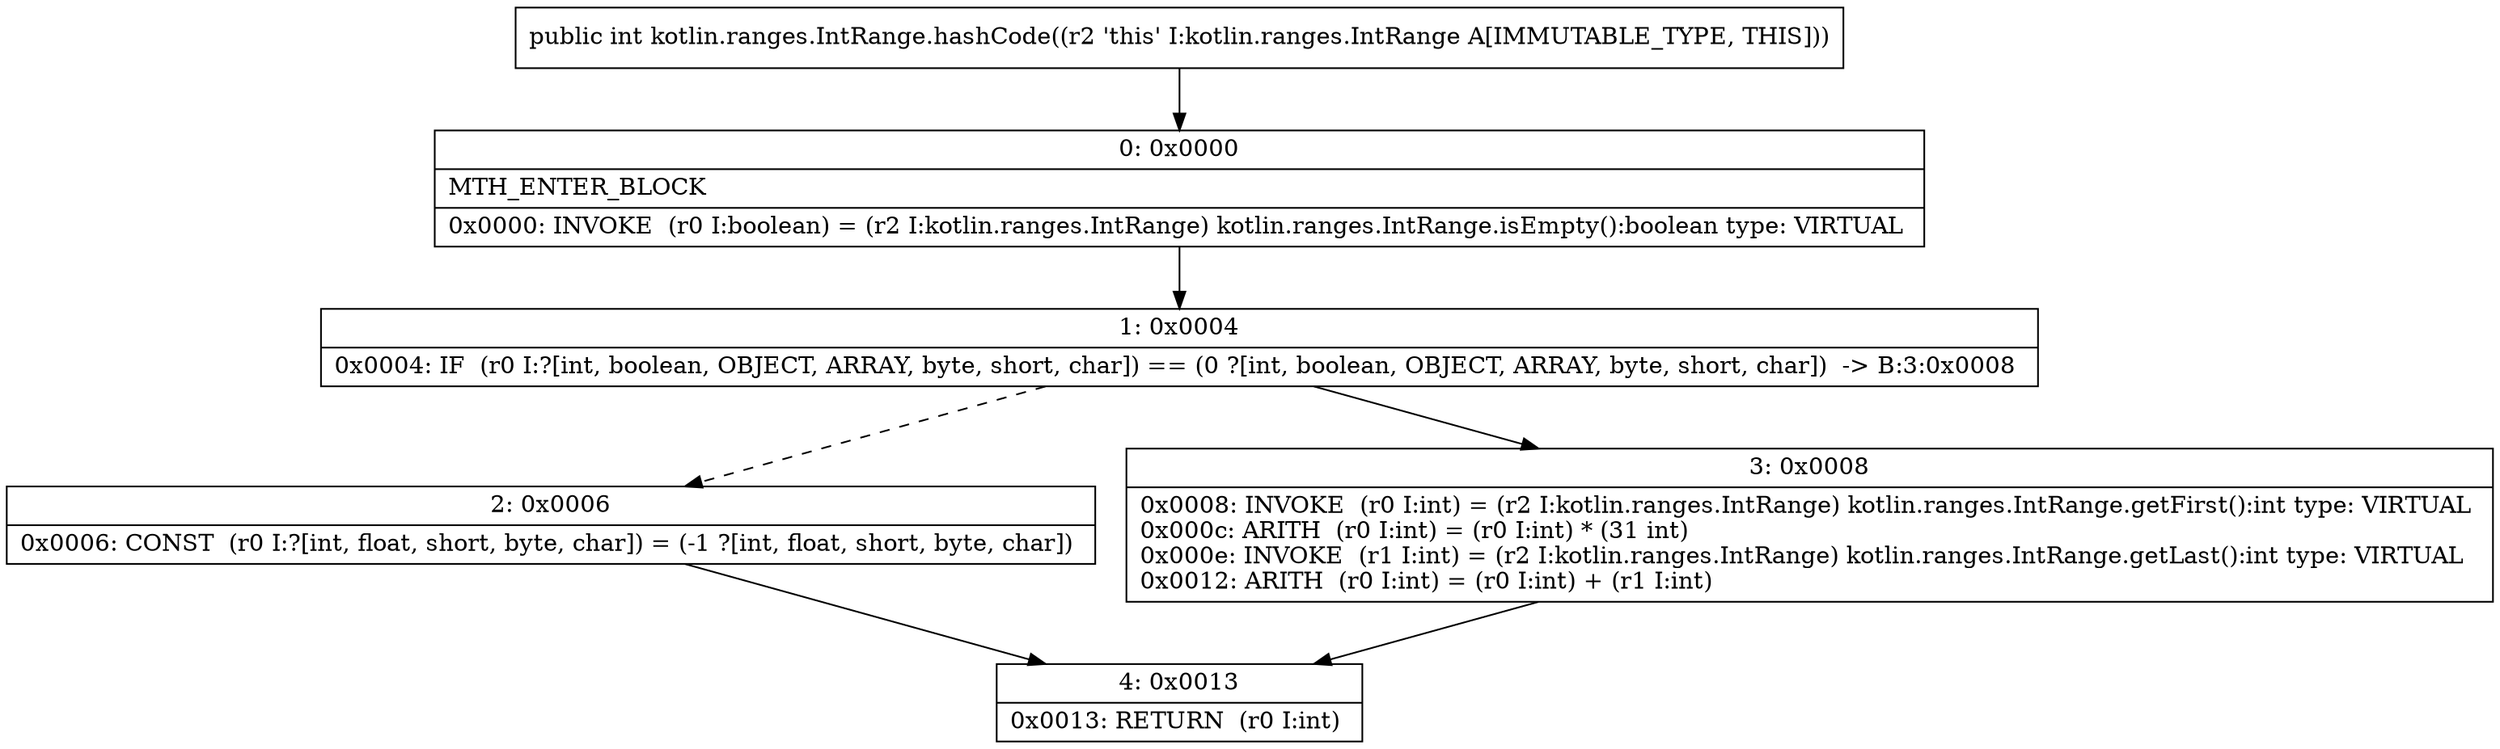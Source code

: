 digraph "CFG forkotlin.ranges.IntRange.hashCode()I" {
Node_0 [shape=record,label="{0\:\ 0x0000|MTH_ENTER_BLOCK\l|0x0000: INVOKE  (r0 I:boolean) = (r2 I:kotlin.ranges.IntRange) kotlin.ranges.IntRange.isEmpty():boolean type: VIRTUAL \l}"];
Node_1 [shape=record,label="{1\:\ 0x0004|0x0004: IF  (r0 I:?[int, boolean, OBJECT, ARRAY, byte, short, char]) == (0 ?[int, boolean, OBJECT, ARRAY, byte, short, char])  \-\> B:3:0x0008 \l}"];
Node_2 [shape=record,label="{2\:\ 0x0006|0x0006: CONST  (r0 I:?[int, float, short, byte, char]) = (\-1 ?[int, float, short, byte, char]) \l}"];
Node_3 [shape=record,label="{3\:\ 0x0008|0x0008: INVOKE  (r0 I:int) = (r2 I:kotlin.ranges.IntRange) kotlin.ranges.IntRange.getFirst():int type: VIRTUAL \l0x000c: ARITH  (r0 I:int) = (r0 I:int) * (31 int) \l0x000e: INVOKE  (r1 I:int) = (r2 I:kotlin.ranges.IntRange) kotlin.ranges.IntRange.getLast():int type: VIRTUAL \l0x0012: ARITH  (r0 I:int) = (r0 I:int) + (r1 I:int) \l}"];
Node_4 [shape=record,label="{4\:\ 0x0013|0x0013: RETURN  (r0 I:int) \l}"];
MethodNode[shape=record,label="{public int kotlin.ranges.IntRange.hashCode((r2 'this' I:kotlin.ranges.IntRange A[IMMUTABLE_TYPE, THIS])) }"];
MethodNode -> Node_0;
Node_0 -> Node_1;
Node_1 -> Node_2[style=dashed];
Node_1 -> Node_3;
Node_2 -> Node_4;
Node_3 -> Node_4;
}

